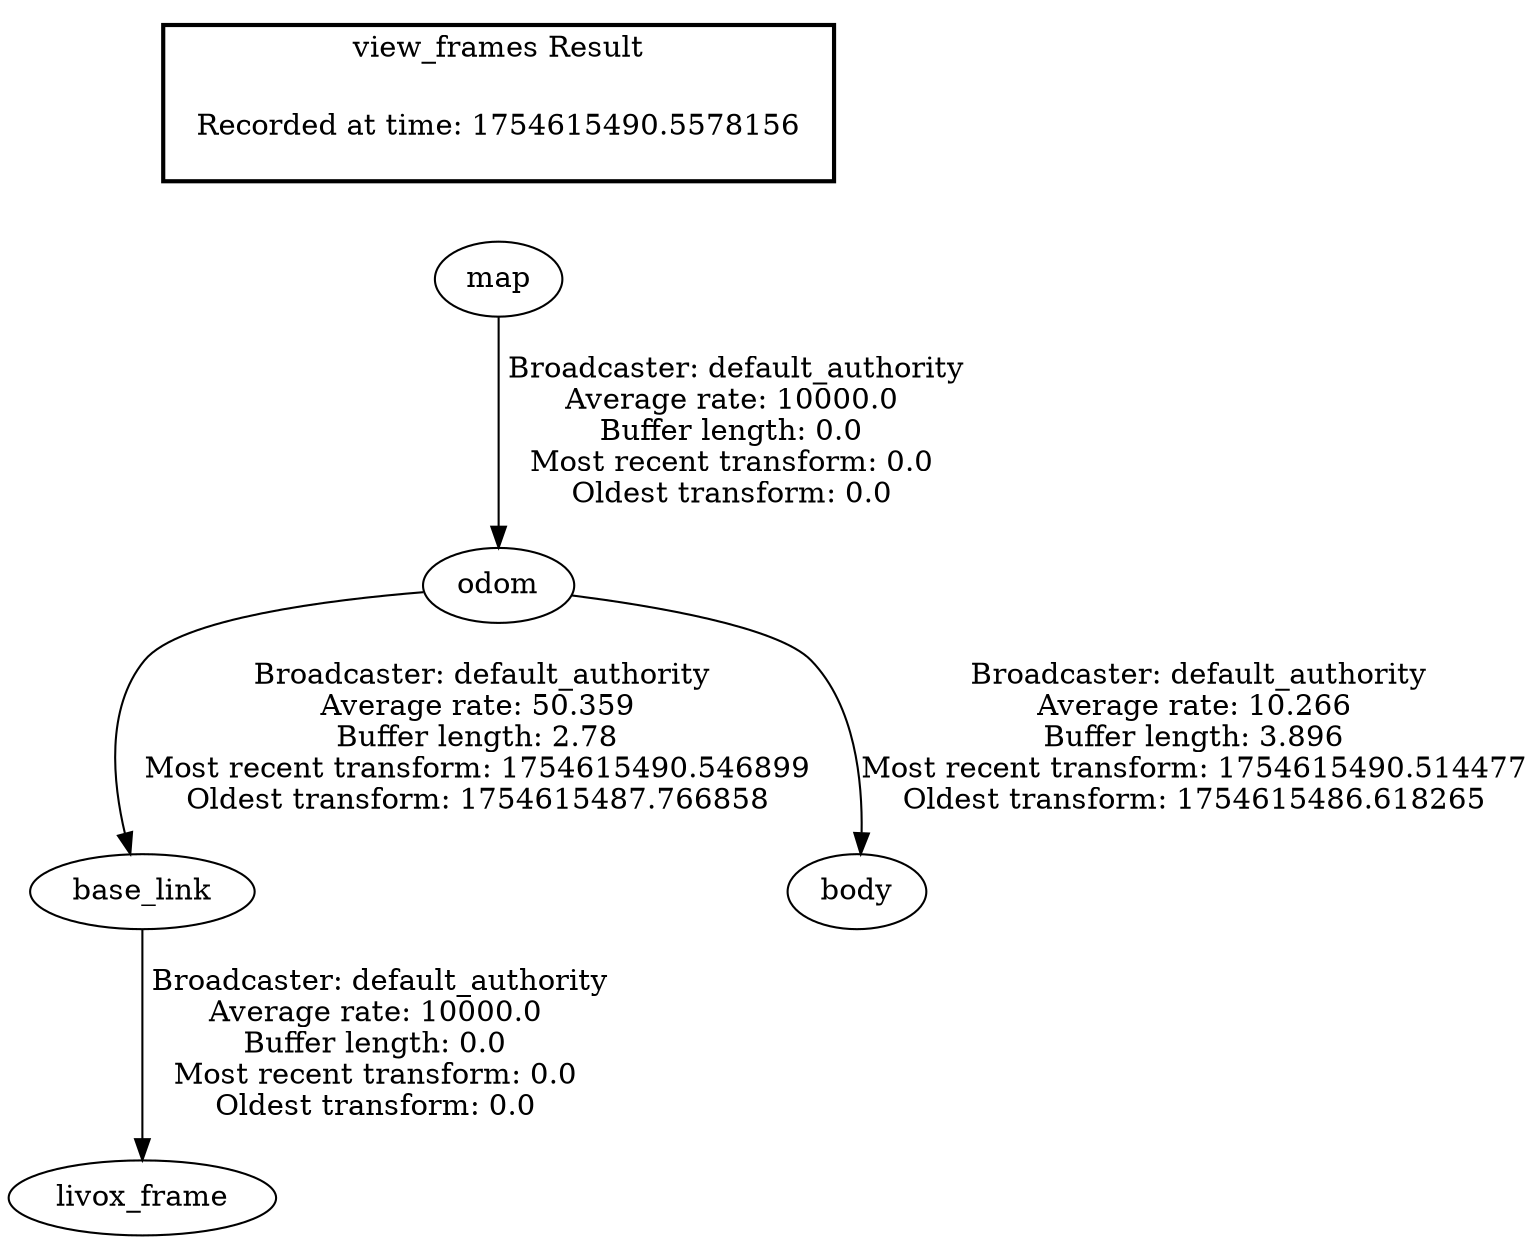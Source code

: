 digraph G {
"base_link" -> "livox_frame"[label=" Broadcaster: default_authority\nAverage rate: 10000.0\nBuffer length: 0.0\nMost recent transform: 0.0\nOldest transform: 0.0\n"];
"odom" -> "base_link"[label=" Broadcaster: default_authority\nAverage rate: 50.359\nBuffer length: 2.78\nMost recent transform: 1754615490.546899\nOldest transform: 1754615487.766858\n"];
"odom" -> "body"[label=" Broadcaster: default_authority\nAverage rate: 10.266\nBuffer length: 3.896\nMost recent transform: 1754615490.514477\nOldest transform: 1754615486.618265\n"];
"map" -> "odom"[label=" Broadcaster: default_authority\nAverage rate: 10000.0\nBuffer length: 0.0\nMost recent transform: 0.0\nOldest transform: 0.0\n"];
edge [style=invis];
 subgraph cluster_legend { style=bold; color=black; label ="view_frames Result";
"Recorded at time: 1754615490.5578156"[ shape=plaintext ] ;
}->"map";
}